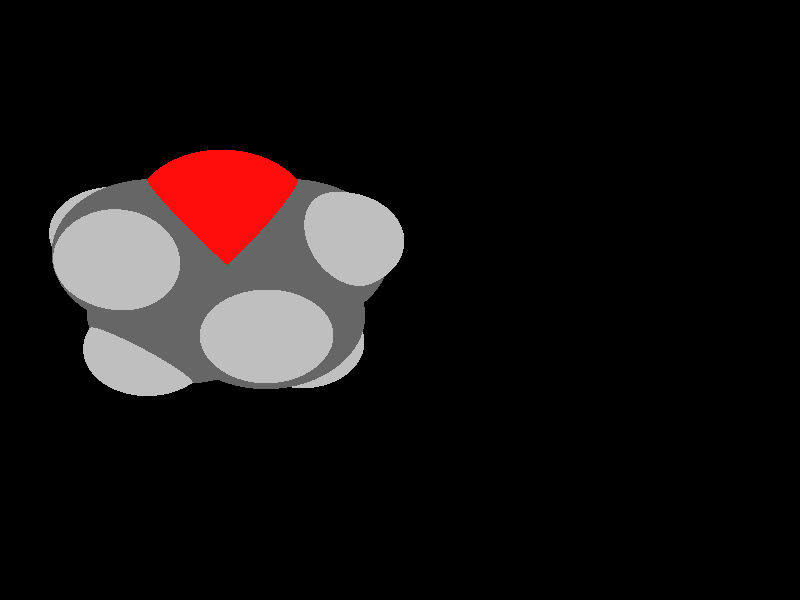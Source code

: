 global_settings {
	ambient_light rgb <0.200000002980232, 0.200000002980232, 0.200000002980232>
	max_trace_level 15
}

background { color rgb <0,0,0> }

camera {
	perspective
	location <-4.20455261582994, 1.92667461846549, 18.6948483261691>
	angle 40
	up <-0.966517131378065, 0.0159624221921701, -0.25610512652127>
	right <0.000935321181512244, 0.998275798407742, 0.0586903355559707> * 1
	direction <0.256600389569081, 0.0564856742116436, -0.964865590992783> }

light_source {
	<-21.045936519959, 17.0032673935221, 18.7917296708435>
	color rgb <1, 1, 1>
	fade_distance 45.1428956839523
	fade_power 0
	spotlight
	area_light <20, 0, 0>, <0, 0, 20>, 20, 20
	circular
	orient
	point_at <21.045936519959, -17.0032673935221, -18.7917296708435>
}

light_source {
	<-12.3919515415998, -17.1363361548367, -15.9954517596885>
	color rgb <0.300000011920929, 0.300000011920929, 0.300000011920929> shadowless
	fade_distance 45.1428956839523
	fade_power 0
	parallel
	point_at <12.3919515415998, 17.1363361548367, 15.9954517596885>
}

#default {
	finish {ambient 0.5 diffuse 1 specular 0.2 roughness .01 metallic 1}
}

union {
cylinder {
	<-1.20686795019971, 0.0148660083183581, -0.0937181540400033>, 	<-0.816534395049661, -0.548336366594621, -0.00967154095308067>, 0.075
	pigment { rgbt <1, 0.0500000007450581, 0.0500000007450581, 0> }
}
cylinder {
	<-0.816534395049661, -0.548336366594621, -0.00967154095308067>, 	<-0.395669698163769, -1.15559135063525, 0.0809490369460347>, 0.075
	pigment { rgbt <0.400000005960464, 0.400000005960464, 0.400000005960464, 0> }
}
cylinder {
	<-0.395669698163769, -1.15559135063525, 0.0809490369460347>, 	<0.318172273805883, -0.950246276331969, -0.0633853713775228>, 0.075
	pigment { rgbt <0.400000005960464, 0.400000005960464, 0.400000005960464, 0> }
}
cylinder {
	<0.318172273805883, -0.950246276331969, -0.0633853713775228>, 	<1.03201424577554, -0.744901202028685, -0.20771977970108>, 0.075
	pigment { rgbt <0.400000005960464, 0.400000005960464, 0.400000005960464, 0> }
}
cylinder {
	<1.03201424577554, -0.744901202028685, -0.20771977970108>, 	<1.03349079930366, -0.0235604154457144, 0.0103747963937512>, 0.075
	pigment { rgbt <0.400000005960464, 0.400000005960464, 0.400000005960464, 0> }
}
cylinder {
	<1.03349079930366, -0.0235604154457144, 0.0103747963937512>, 	<1.03496735283179, 0.697780371137256, 0.228469372488583>, 0.075
	pigment { rgbt <0.400000005960464, 0.400000005960464, 0.400000005960464, 0> }
}
cylinder {
	<1.03496735283179, 0.697780371137256, 0.228469372488583>, 	<0.346266447099042, 0.926323269325681, 0.0143611366802478>, 0.075
	pigment { rgbt <0.400000005960464, 0.400000005960464, 0.400000005960464, 0> }
}
cylinder {
	<0.346266447099042, 0.926323269325681, 0.0143611366802478>, 	<-0.342434458633708, 1.15486616751411, -0.199747099128087>, 0.075
	pigment { rgbt <0.400000005960464, 0.400000005960464, 0.400000005960464, 0> }
}
cylinder {
	<-1.20686795019971, 0.0148660083183581, -0.0937181540400033>, 	<-0.790920299745811, 0.563410682212841, -0.144737105780985>, 0.075
	pigment { rgbt <1, 0.0500000007450581, 0.0500000007450581, 0> }
}
cylinder {
	<-0.790920299745811, 0.563410682212841, -0.144737105780985>, 	<-0.342434458633708, 1.15486616751411, -0.199747099128087>, 0.075
	pigment { rgbt <0.400000005960464, 0.400000005960464, 0.400000005960464, 0> }
}
cylinder {
	<-0.395669698163769, -1.15559135063525, 0.0809490369460347>, 	<-0.465715979961696, -1.35964395653941, 0.714306563978572>, 0.075
	pigment { rgbt <0.400000005960464, 0.400000005960464, 0.400000005960464, 0> }
}
cylinder {
	<-0.465715979961696, -1.35964395653941, 0.714306563978572>, 	<-0.510322985759453, -1.48958912337743, 1.11764250352062>, 0.075
	pigment { rgbt <0.75, 0.75, 0.75, 0> }
}
cylinder {
	<-0.395669698163769, -1.15559135063525, 0.0809490369460347>, 	<-0.610369297785104, -1.64130354179508, -0.324784178984062>, 0.075
	pigment { rgbt <0.400000005960464, 0.400000005960464, 0.400000005960464, 0> }
}
cylinder {
	<-0.610369297785104, -1.64130354179508, -0.324784178984062>, 	<-0.747002751429063, -1.95040767739752, -0.582990205676116>, 0.075
	pigment { rgbt <0.75, 0.75, 0.75, 0> }
}
cylinder {
	<1.03201424577554, -0.744901202028685, -0.20771977970108>, 	<1.48189471706127, -1.12328797228945, 0.109621816799393>, 0.075
	pigment { rgbt <0.400000005960464, 0.400000005960464, 0.400000005960464, 0> }
}
cylinder {
	<1.48189471706127, -1.12328797228945, 0.109621816799393>, 	<1.76813035667143, -1.36403587338433, 0.311529836033083>, 0.075
	pigment { rgbt <0.75, 0.75, 0.75, 0> }
}
cylinder {
	<1.03201424577554, -0.744901202028685, -0.20771977970108>, 	<1.15209063491723, -0.78285715727385, -0.86547540512859>, 0.075
	pigment { rgbt <0.400000005960464, 0.400000005960464, 0.400000005960464, 0> }
}
cylinder {
	<1.15209063491723, -0.78285715727385, -0.86547540512859>, 	<1.22859758542833, -0.807040882403331, -1.28456593110699>, 0.075
	pigment { rgbt <0.75, 0.75, 0.75, 0> }
}
cylinder {
	<1.03496735283179, 0.697780371137256, 0.228469372488583>, 	<1.09047058392264, 0.732706278592094, 0.894949867281279>, 0.075
	pigment { rgbt <0.400000005960464, 0.400000005960464, 0.400000005960464, 0> }
}
cylinder {
	<1.09047058392264, 0.732706278592094, 0.894949867281279>, 	<1.12583448935742, 0.754959334210336, 1.31959817565445>, 0.075
	pigment { rgbt <0.75, 0.75, 0.75, 0> }
}
cylinder {
	<1.03496735283179, 0.697780371137256, 0.228469372488583>, 	<1.52647460621635, 1.06016119081977, -0.042388317393986>, 0.075
	pigment { rgbt <0.400000005960464, 0.400000005960464, 0.400000005960464, 0> }
}
cylinder {
	<1.52647460621635, 1.06016119081977, -0.042388317393986>, 	<1.83919289764997, 1.29072362911356, -0.21471975994843>, 0.075
	pigment { rgbt <0.75, 0.75, 0.75, 0> }
}
cylinder {
	<-0.342434458633708, 1.15486616751411, -0.199747099128087>, 	<-0.343998765362309, 1.35312771463466, -0.838812631908134>, 0.075
	pigment { rgbt <0.400000005960464, 0.400000005960464, 0.400000005960464, 0> }
}
cylinder {
	<-0.343998765362309, 1.35312771463466, -0.838812631908134>, 	<-0.344994968622903, 1.47938735162333, -1.24579110732433>, 0.075
	pigment { rgbt <0.75, 0.75, 0.75, 0> }
}
cylinder {
	<-0.342434458633708, 1.15486616751411, -0.199747099128087>, 	<-0.577715080386034, 1.65274235831546, 0.178898665750245>, 0.075
	pigment { rgbt <0.400000005960464, 0.400000005960464, 0.400000005960464, 0> }
}
cylinder {
	<-0.577715080386034, 1.65274235831546, 0.178898665750245>, 	<-0.727444114905876, 1.96958324730961, 0.419863112282269>, 0.075
	pigment { rgbt <0.75, 0.75, 0.75, 0> }
}
sphere {
	<-1.20686795019971, 0.0148660083183581, -0.0937181540400033>, 0.3564
	pigment { rgbt <1, 0.0500000007450581, 0.0500000007450581,0> }
}
sphere {
	<-0.395669698163769, -1.15559135063525, 0.0809490369460347>, 0.4104
	pigment { rgbt <0.400000005960464, 0.400000005960464, 0.400000005960464,0> }
}
sphere {
	<1.03201424577554, -0.744901202028685, -0.20771977970108>, 0.4104
	pigment { rgbt <0.400000005960464, 0.400000005960464, 0.400000005960464,0> }
}
sphere {
	<1.03496735283179, 0.697780371137256, 0.228469372488583>, 0.4104
	pigment { rgbt <0.400000005960464, 0.400000005960464, 0.400000005960464,0> }
}
sphere {
	<-0.342434458633708, 1.15486616751411, -0.199747099128087>, 0.4104
	pigment { rgbt <0.400000005960464, 0.400000005960464, 0.400000005960464,0> }
}
sphere {
	<-0.510322985759453, -1.48958912337743, 1.11764250352062>, 0.1674
	pigment { rgbt <0.75, 0.75, 0.75,0> }
}
sphere {
	<-0.747002751429063, -1.95040767739752, -0.582990205676116>, 0.1674
	pigment { rgbt <0.75, 0.75, 0.75,0> }
}
sphere {
	<1.76813035667143, -1.36403587338433, 0.311529836033083>, 0.1674
	pigment { rgbt <0.75, 0.75, 0.75,0> }
}
sphere {
	<1.22859758542833, -0.807040882403331, -1.28456593110699>, 0.1674
	pigment { rgbt <0.75, 0.75, 0.75,0> }
}
sphere {
	<1.12583448935742, 0.754959334210336, 1.31959817565445>, 0.1674
	pigment { rgbt <0.75, 0.75, 0.75,0> }
}
sphere {
	<1.83919289764997, 1.29072362911356, -0.21471975994843>, 0.1674
	pigment { rgbt <0.75, 0.75, 0.75,0> }
}
sphere {
	<-0.344994968622903, 1.47938735162333, -1.24579110732433>, 0.1674
	pigment { rgbt <0.75, 0.75, 0.75,0> }
}
sphere {
	<-0.727444114905876, 1.96958324730961, 0.419863112282269>, 0.1674
	pigment { rgbt <0.75, 0.75, 0.75,0> }
}
}
merge {
}
union {
}
merge {
sphere {
	<-1.20686795019971, 0.0148660083183581, -0.0937181540400033>, 1.519848
	pigment { rgbt <0, 0, 0,0> }
}
sphere {
	<-0.395669698163769, -1.15559135063525, 0.0809490369460347>, 1.69983
	pigment { rgbt <0, 0, 0,0> }
}
sphere {
	<1.03201424577554, -0.744901202028685, -0.20771977970108>, 1.69983
	pigment { rgbt <0, 0, 0,0> }
}
sphere {
	<1.03496735283179, 0.697780371137256, 0.228469372488583>, 1.69983
	pigment { rgbt <0, 0, 0,0> }
}
sphere {
	<-0.342434458633708, 1.15486616751411, -0.199747099128087>, 1.69983
	pigment { rgbt <0, 0, 0,0> }
}
sphere {
	<-0.510322985759453, -1.48958912337743, 1.11764250352062>, 1.09989
	pigment { rgbt <0, 0, 0,0> }
}
sphere {
	<-0.747002751429063, -1.95040767739752, -0.582990205676116>, 1.09989
	pigment { rgbt <0, 0, 0,0> }
}
sphere {
	<1.76813035667143, -1.36403587338433, 0.311529836033083>, 1.09989
	pigment { rgbt <0, 0, 0,0> }
}
sphere {
	<1.22859758542833, -0.807040882403331, -1.28456593110699>, 1.09989
	pigment { rgbt <0, 0, 0,0> }
}
sphere {
	<1.12583448935742, 0.754959334210336, 1.31959817565445>, 1.09989
	pigment { rgbt <0, 0, 0,0> }
}
sphere {
	<1.83919289764997, 1.29072362911356, -0.21471975994843>, 1.09989
	pigment { rgbt <0, 0, 0,0> }
}
sphere {
	<-0.344994968622903, 1.47938735162333, -1.24579110732433>, 1.09989
	pigment { rgbt <0, 0, 0,0> }
}
sphere {
	<-0.727444114905876, 1.96958324730961, 0.419863112282269>, 1.09989
	pigment { rgbt <0, 0, 0,0> }
}
sphere {
	<-1.20686795019971, 0.0148660083183581, -0.0937181540400033>, 1.52
	pigment { rgbt <1, 0.0500000007450581, 0.0500000007450581,0.350000023841858> }
}
sphere {
	<-0.395669698163769, -1.15559135063525, 0.0809490369460347>, 1.7
	pigment { rgbt <0.400000005960464, 0.400000005960464, 0.400000005960464,0.350000023841858> }
}
sphere {
	<1.03201424577554, -0.744901202028685, -0.20771977970108>, 1.7
	pigment { rgbt <0.400000005960464, 0.400000005960464, 0.400000005960464,0.350000023841858> }
}
sphere {
	<1.03496735283179, 0.697780371137256, 0.228469372488583>, 1.7
	pigment { rgbt <0.400000005960464, 0.400000005960464, 0.400000005960464,0.350000023841858> }
}
sphere {
	<-0.342434458633708, 1.15486616751411, -0.199747099128087>, 1.7
	pigment { rgbt <0.400000005960464, 0.400000005960464, 0.400000005960464,0.350000023841858> }
}
sphere {
	<-0.510322985759453, -1.48958912337743, 1.11764250352062>, 1.1
	pigment { rgbt <0.75, 0.75, 0.75,0.350000023841858> }
}
sphere {
	<-0.747002751429063, -1.95040767739752, -0.582990205676116>, 1.1
	pigment { rgbt <0.75, 0.75, 0.75,0.350000023841858> }
}
sphere {
	<1.76813035667143, -1.36403587338433, 0.311529836033083>, 1.1
	pigment { rgbt <0.75, 0.75, 0.75,0.350000023841858> }
}
sphere {
	<1.22859758542833, -0.807040882403331, -1.28456593110699>, 1.1
	pigment { rgbt <0.75, 0.75, 0.75,0.350000023841858> }
}
sphere {
	<1.12583448935742, 0.754959334210336, 1.31959817565445>, 1.1
	pigment { rgbt <0.75, 0.75, 0.75,0.350000023841858> }
}
sphere {
	<1.83919289764997, 1.29072362911356, -0.21471975994843>, 1.1
	pigment { rgbt <0.75, 0.75, 0.75,0.350000023841858> }
}
sphere {
	<-0.344994968622903, 1.47938735162333, -1.24579110732433>, 1.1
	pigment { rgbt <0.75, 0.75, 0.75,0.350000023841858> }
}
sphere {
	<-0.727444114905876, 1.96958324730961, 0.419863112282269>, 1.1
	pigment { rgbt <0.75, 0.75, 0.75,0.350000023841858> }
}
}
